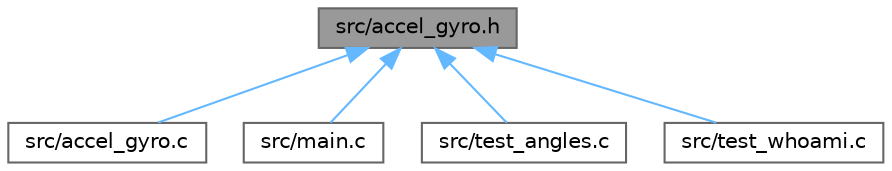 digraph "src/accel_gyro.h"
{
 // LATEX_PDF_SIZE
  bgcolor="transparent";
  edge [fontname=Helvetica,fontsize=10,labelfontname=Helvetica,labelfontsize=10];
  node [fontname=Helvetica,fontsize=10,shape=box,height=0.2,width=0.4];
  Node1 [label="src/accel_gyro.h",height=0.2,width=0.4,color="gray40", fillcolor="grey60", style="filled", fontcolor="black",tooltip="Header file for the library for 6DOF IMU 5 CLICK(ICM-20789). Uses SPI bus to interface with the senso..."];
  Node1 -> Node2 [dir="back",color="steelblue1",style="solid"];
  Node2 [label="src/accel_gyro.c",height=0.2,width=0.4,color="grey40", fillcolor="white", style="filled",URL="$accel__gyro_8c.html",tooltip="Library for 6DOF IMU 5 CLICK(ICM-20789). Uses SPI bus to interface with the sensor."];
  Node1 -> Node3 [dir="back",color="steelblue1",style="solid"];
  Node3 [label="src/main.c",height=0.2,width=0.4,color="grey40", fillcolor="white", style="filled",URL="$main_8c.html",tooltip="Main application for rpi gimble."];
  Node1 -> Node4 [dir="back",color="steelblue1",style="solid"];
  Node4 [label="src/test_angles.c",height=0.2,width=0.4,color="grey40", fillcolor="white", style="filled",URL="$test__angles_8c.html",tooltip="Reads and prints all the accel and gyro data from the sensor. And the appropriate angles."];
  Node1 -> Node5 [dir="back",color="steelblue1",style="solid"];
  Node5 [label="src/test_whoami.c",height=0.2,width=0.4,color="grey40", fillcolor="white", style="filled",URL="$test__whoami_8c.html",tooltip="By default read Who am I register. But can be used for reading and writing to a specific reg."];
}
